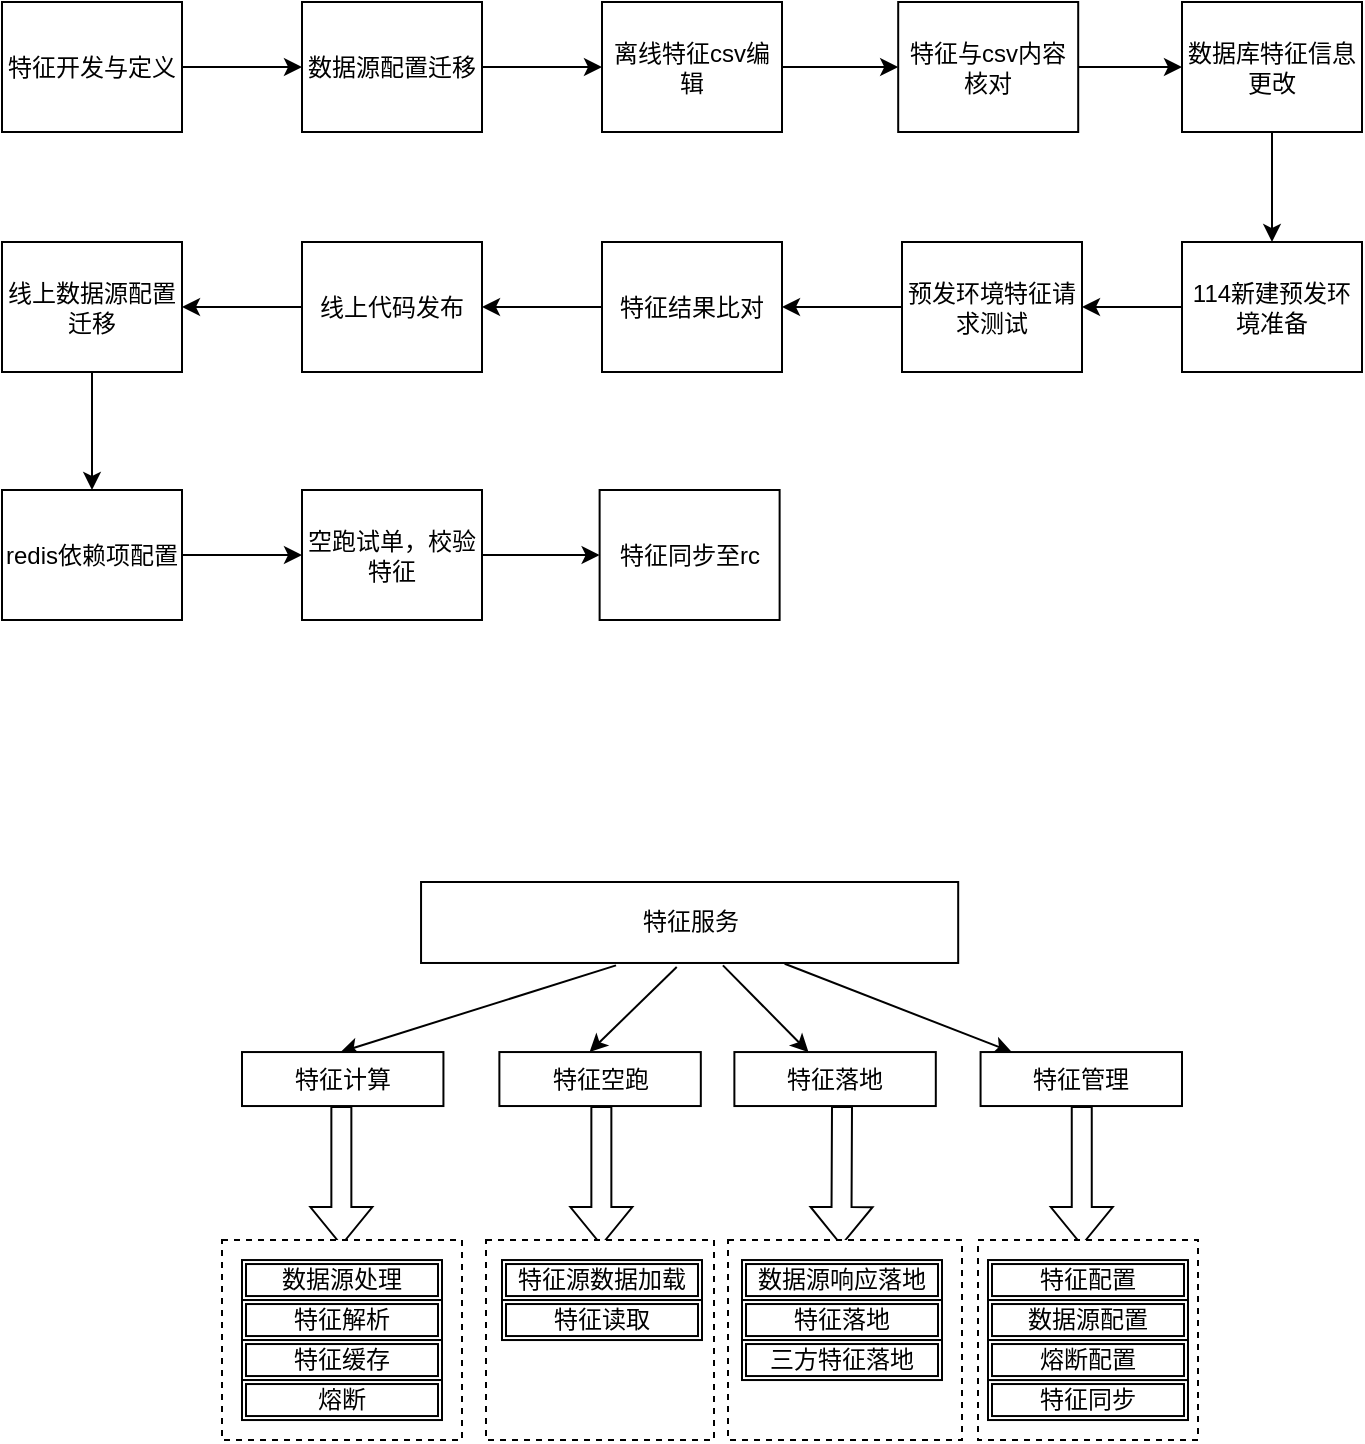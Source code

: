 <mxfile version="21.1.5" type="github">
  <diagram id="prtHgNgQTEPvFCAcTncT" name="Page-1">
    <mxGraphModel dx="948" dy="892" grid="1" gridSize="10" guides="1" tooltips="1" connect="1" arrows="1" fold="1" page="1" pageScale="1" pageWidth="827" pageHeight="1169" math="0" shadow="0">
      <root>
        <mxCell id="0" />
        <mxCell id="1" parent="0" />
        <mxCell id="gVVerqDkxgE1YXrgiJ0I-62" value="" style="shape=flexArrow;endArrow=classic;html=1;rounded=0;fontFamily=Helvetica;fontSize=12;fontColor=default;" parent="1" edge="1">
          <mxGeometry width="50" height="50" relative="1" as="geometry">
            <mxPoint x="219.68" y="1072.02" as="sourcePoint" />
            <mxPoint x="219.68" y="1142.02" as="targetPoint" />
          </mxGeometry>
        </mxCell>
        <mxCell id="gVVerqDkxgE1YXrgiJ0I-63" value="" style="shape=flexArrow;endArrow=classic;html=1;rounded=0;fontFamily=Helvetica;fontSize=12;fontColor=default;" parent="1" edge="1">
          <mxGeometry width="50" height="50" relative="1" as="geometry">
            <mxPoint x="349.68" y="1072.02" as="sourcePoint" />
            <mxPoint x="349.68" y="1142.02" as="targetPoint" />
          </mxGeometry>
        </mxCell>
        <mxCell id="gVVerqDkxgE1YXrgiJ0I-64" value="" style="shape=flexArrow;endArrow=classic;html=1;rounded=0;fontFamily=Helvetica;fontSize=12;fontColor=default;" parent="1" edge="1">
          <mxGeometry width="50" height="50" relative="1" as="geometry">
            <mxPoint x="470" y="1072.02" as="sourcePoint" />
            <mxPoint x="469.68" y="1142.02" as="targetPoint" />
          </mxGeometry>
        </mxCell>
        <mxCell id="gVVerqDkxgE1YXrgiJ0I-65" value="" style="shape=flexArrow;endArrow=classic;html=1;rounded=0;fontFamily=Helvetica;fontSize=12;fontColor=default;" parent="1" edge="1">
          <mxGeometry width="50" height="50" relative="1" as="geometry">
            <mxPoint x="589.88" y="1072.02" as="sourcePoint" />
            <mxPoint x="589.88" y="1142.02" as="targetPoint" />
          </mxGeometry>
        </mxCell>
        <mxCell id="gVVerqDkxgE1YXrgiJ0I-66" value="" style="group" parent="1" vertex="1" connectable="0">
          <mxGeometry x="160" y="1139.02" width="120" height="100" as="geometry" />
        </mxCell>
        <mxCell id="gVVerqDkxgE1YXrgiJ0I-56" value="" style="rounded=0;whiteSpace=wrap;html=1;dashed=1;" parent="gVVerqDkxgE1YXrgiJ0I-66" vertex="1">
          <mxGeometry width="120" height="100" as="geometry" />
        </mxCell>
        <mxCell id="gVVerqDkxgE1YXrgiJ0I-40" value="数据源处理" style="shape=ext;double=1;rounded=0;whiteSpace=wrap;html=1;" parent="gVVerqDkxgE1YXrgiJ0I-66" vertex="1">
          <mxGeometry x="10" y="10" width="100" height="20" as="geometry" />
        </mxCell>
        <mxCell id="gVVerqDkxgE1YXrgiJ0I-41" value="特征解析" style="shape=ext;double=1;rounded=0;whiteSpace=wrap;html=1;" parent="gVVerqDkxgE1YXrgiJ0I-66" vertex="1">
          <mxGeometry x="10" y="30" width="100" height="20" as="geometry" />
        </mxCell>
        <mxCell id="gVVerqDkxgE1YXrgiJ0I-42" value="特征缓存" style="shape=ext;double=1;rounded=0;whiteSpace=wrap;html=1;" parent="gVVerqDkxgE1YXrgiJ0I-66" vertex="1">
          <mxGeometry x="10" y="50" width="100" height="20" as="geometry" />
        </mxCell>
        <mxCell id="gVVerqDkxgE1YXrgiJ0I-43" value="熔断" style="shape=ext;double=1;rounded=0;whiteSpace=wrap;html=1;" parent="gVVerqDkxgE1YXrgiJ0I-66" vertex="1">
          <mxGeometry x="10" y="70" width="100" height="20" as="geometry" />
        </mxCell>
        <mxCell id="gVVerqDkxgE1YXrgiJ0I-67" value="" style="group" parent="1" vertex="1" connectable="0">
          <mxGeometry x="292" y="1139.02" width="114" height="100" as="geometry" />
        </mxCell>
        <mxCell id="gVVerqDkxgE1YXrgiJ0I-72" value="" style="group" parent="gVVerqDkxgE1YXrgiJ0I-67" vertex="1" connectable="0">
          <mxGeometry width="114" height="100" as="geometry" />
        </mxCell>
        <mxCell id="gVVerqDkxgE1YXrgiJ0I-59" value="" style="rounded=0;whiteSpace=wrap;html=1;dashed=1;" parent="gVVerqDkxgE1YXrgiJ0I-72" vertex="1">
          <mxGeometry width="114" height="100" as="geometry" />
        </mxCell>
        <mxCell id="gVVerqDkxgE1YXrgiJ0I-44" value="特征源数据加载" style="shape=ext;double=1;rounded=0;whiteSpace=wrap;html=1;" parent="gVVerqDkxgE1YXrgiJ0I-72" vertex="1">
          <mxGeometry x="8" y="10" width="100" height="20" as="geometry" />
        </mxCell>
        <mxCell id="gVVerqDkxgE1YXrgiJ0I-49" value="特征读取" style="shape=ext;double=1;rounded=0;whiteSpace=wrap;html=1;" parent="gVVerqDkxgE1YXrgiJ0I-72" vertex="1">
          <mxGeometry x="8" y="30" width="100" height="20" as="geometry" />
        </mxCell>
        <mxCell id="gVVerqDkxgE1YXrgiJ0I-68" value="" style="group" parent="1" vertex="1" connectable="0">
          <mxGeometry x="413" y="1139.02" width="117" height="100" as="geometry" />
        </mxCell>
        <mxCell id="gVVerqDkxgE1YXrgiJ0I-71" value="" style="group" parent="gVVerqDkxgE1YXrgiJ0I-68" vertex="1" connectable="0">
          <mxGeometry width="117" height="100" as="geometry" />
        </mxCell>
        <mxCell id="gVVerqDkxgE1YXrgiJ0I-60" value="" style="rounded=0;whiteSpace=wrap;html=1;dashed=1;" parent="gVVerqDkxgE1YXrgiJ0I-71" vertex="1">
          <mxGeometry width="117" height="100" as="geometry" />
        </mxCell>
        <mxCell id="gVVerqDkxgE1YXrgiJ0I-50" value="数据源响应落地" style="shape=ext;double=1;rounded=0;whiteSpace=wrap;html=1;" parent="gVVerqDkxgE1YXrgiJ0I-71" vertex="1">
          <mxGeometry x="7" y="10" width="100" height="20" as="geometry" />
        </mxCell>
        <mxCell id="gVVerqDkxgE1YXrgiJ0I-51" value="特征落地" style="shape=ext;double=1;rounded=0;whiteSpace=wrap;html=1;" parent="gVVerqDkxgE1YXrgiJ0I-71" vertex="1">
          <mxGeometry x="7" y="30" width="100" height="20" as="geometry" />
        </mxCell>
        <mxCell id="gVVerqDkxgE1YXrgiJ0I-52" value="三方特征落地" style="shape=ext;double=1;rounded=0;whiteSpace=wrap;html=1;" parent="gVVerqDkxgE1YXrgiJ0I-71" vertex="1">
          <mxGeometry x="7" y="50" width="100" height="20" as="geometry" />
        </mxCell>
        <mxCell id="gVVerqDkxgE1YXrgiJ0I-70" value="" style="group" parent="1" vertex="1" connectable="0">
          <mxGeometry x="538" y="1139.02" width="110" height="100" as="geometry" />
        </mxCell>
        <mxCell id="gVVerqDkxgE1YXrgiJ0I-61" value="" style="rounded=0;whiteSpace=wrap;html=1;dashed=1;" parent="gVVerqDkxgE1YXrgiJ0I-70" vertex="1">
          <mxGeometry width="110" height="100" as="geometry" />
        </mxCell>
        <mxCell id="gVVerqDkxgE1YXrgiJ0I-45" value="特征配置" style="shape=ext;double=1;rounded=0;whiteSpace=wrap;html=1;" parent="gVVerqDkxgE1YXrgiJ0I-70" vertex="1">
          <mxGeometry x="5" y="10" width="100" height="20" as="geometry" />
        </mxCell>
        <mxCell id="gVVerqDkxgE1YXrgiJ0I-46" value="数据源配置" style="shape=ext;double=1;rounded=0;whiteSpace=wrap;html=1;" parent="gVVerqDkxgE1YXrgiJ0I-70" vertex="1">
          <mxGeometry x="5" y="30" width="100" height="20" as="geometry" />
        </mxCell>
        <mxCell id="gVVerqDkxgE1YXrgiJ0I-47" value="特征同步" style="shape=ext;double=1;rounded=0;whiteSpace=wrap;html=1;" parent="gVVerqDkxgE1YXrgiJ0I-70" vertex="1">
          <mxGeometry x="5" y="70" width="100" height="20" as="geometry" />
        </mxCell>
        <mxCell id="gVVerqDkxgE1YXrgiJ0I-48" value="熔断配置" style="shape=ext;double=1;rounded=0;whiteSpace=wrap;html=1;" parent="gVVerqDkxgE1YXrgiJ0I-70" vertex="1">
          <mxGeometry x="5" y="50" width="100" height="20" as="geometry" />
        </mxCell>
        <mxCell id="gVVerqDkxgE1YXrgiJ0I-6" value="特征服务" style="rounded=0;whiteSpace=wrap;html=1;" parent="1" vertex="1">
          <mxGeometry x="259.524" y="959.999" width="268.571" height="40.49" as="geometry" />
        </mxCell>
        <mxCell id="gVVerqDkxgE1YXrgiJ0I-7" value="" style="endArrow=classic;html=1;rounded=0;entryX=0.5;entryY=0;entryDx=0;entryDy=0;exitX=0.363;exitY=1.029;exitDx=0;exitDy=0;exitPerimeter=0;" parent="1" source="gVVerqDkxgE1YXrgiJ0I-6" edge="1">
          <mxGeometry width="50" height="50" relative="1" as="geometry">
            <mxPoint x="291.976" y="1000.489" as="sourcePoint" />
            <mxPoint x="219.238" y="1045.027" as="targetPoint" />
          </mxGeometry>
        </mxCell>
        <mxCell id="gVVerqDkxgE1YXrgiJ0I-8" value="" style="endArrow=classic;html=1;rounded=0;exitX=0.476;exitY=1.049;exitDx=0;exitDy=0;entryX=0.448;entryY=-0.003;entryDx=0;entryDy=0;entryPerimeter=0;exitPerimeter=0;" parent="1" source="gVVerqDkxgE1YXrgiJ0I-6" target="gVVerqDkxgE1YXrgiJ0I-11" edge="1">
          <mxGeometry width="50" height="50" relative="1" as="geometry">
            <mxPoint x="343.128" y="973.496" as="sourcePoint" />
            <mxPoint x="343.128" y="1054.475" as="targetPoint" />
          </mxGeometry>
        </mxCell>
        <mxCell id="gVVerqDkxgE1YXrgiJ0I-9" value="" style="endArrow=classic;html=1;rounded=0;exitX=0.562;exitY=1.029;exitDx=0;exitDy=0;exitPerimeter=0;" parent="1" source="gVVerqDkxgE1YXrgiJ0I-6" target="gVVerqDkxgE1YXrgiJ0I-12" edge="1">
          <mxGeometry width="50" height="50" relative="1" as="geometry">
            <mxPoint x="405" y="1000.489" as="sourcePoint" />
            <mxPoint x="449.762" y="1081.468" as="targetPoint" />
          </mxGeometry>
        </mxCell>
        <mxCell id="gVVerqDkxgE1YXrgiJ0I-10" value="特征计算" style="rounded=0;whiteSpace=wrap;html=1;" parent="1" vertex="1">
          <mxGeometry x="170" y="1045.027" width="100.714" height="26.993" as="geometry" />
        </mxCell>
        <mxCell id="gVVerqDkxgE1YXrgiJ0I-11" value="特征空跑" style="rounded=0;whiteSpace=wrap;html=1;" parent="1" vertex="1">
          <mxGeometry x="298.69" y="1045.027" width="100.714" height="26.993" as="geometry" />
        </mxCell>
        <mxCell id="gVVerqDkxgE1YXrgiJ0I-12" value="特征落地" style="rounded=0;whiteSpace=wrap;html=1;" parent="1" vertex="1">
          <mxGeometry x="416.19" y="1045.027" width="100.714" height="26.993" as="geometry" />
        </mxCell>
        <mxCell id="gVVerqDkxgE1YXrgiJ0I-19" value="" style="endArrow=classic;html=1;rounded=0;exitX=0.677;exitY=1.01;exitDx=0;exitDy=0;exitPerimeter=0;" parent="1" source="gVVerqDkxgE1YXrgiJ0I-6" target="gVVerqDkxgE1YXrgiJ0I-20" edge="1">
          <mxGeometry width="50" height="50" relative="1" as="geometry">
            <mxPoint x="516.905" y="1000.489" as="sourcePoint" />
            <mxPoint x="561.667" y="1081.468" as="targetPoint" />
          </mxGeometry>
        </mxCell>
        <mxCell id="gVVerqDkxgE1YXrgiJ0I-20" value="特征管理" style="rounded=0;whiteSpace=wrap;html=1;" parent="1" vertex="1">
          <mxGeometry x="539.286" y="1045.027" width="100.714" height="26.993" as="geometry" />
        </mxCell>
        <mxCell id="hQXls3j6ETUh1LhzFWIh-14" value="" style="edgeStyle=orthogonalEdgeStyle;rounded=0;orthogonalLoop=1;jettySize=auto;html=1;" edge="1" parent="1" source="hQXls3j6ETUh1LhzFWIh-1" target="hQXls3j6ETUh1LhzFWIh-2">
          <mxGeometry relative="1" as="geometry" />
        </mxCell>
        <mxCell id="hQXls3j6ETUh1LhzFWIh-1" value="特征开发与定义" style="rounded=0;whiteSpace=wrap;html=1;fontFamily=Helvetica;fontSize=12;fontColor=#000000;align=center;" vertex="1" parent="1">
          <mxGeometry x="50" y="520" width="90" height="65" as="geometry" />
        </mxCell>
        <mxCell id="hQXls3j6ETUh1LhzFWIh-15" value="" style="edgeStyle=orthogonalEdgeStyle;rounded=0;orthogonalLoop=1;jettySize=auto;html=1;" edge="1" parent="1" source="hQXls3j6ETUh1LhzFWIh-2" target="hQXls3j6ETUh1LhzFWIh-3">
          <mxGeometry relative="1" as="geometry" />
        </mxCell>
        <mxCell id="hQXls3j6ETUh1LhzFWIh-2" value="数据源配置迁移" style="rounded=0;whiteSpace=wrap;html=1;fontFamily=Helvetica;fontSize=12;fontColor=#000000;align=center;" vertex="1" parent="1">
          <mxGeometry x="200" y="520" width="90" height="65" as="geometry" />
        </mxCell>
        <mxCell id="hQXls3j6ETUh1LhzFWIh-16" value="" style="edgeStyle=orthogonalEdgeStyle;rounded=0;orthogonalLoop=1;jettySize=auto;html=1;" edge="1" parent="1" source="hQXls3j6ETUh1LhzFWIh-3" target="hQXls3j6ETUh1LhzFWIh-4">
          <mxGeometry relative="1" as="geometry" />
        </mxCell>
        <mxCell id="hQXls3j6ETUh1LhzFWIh-3" value="离线特征csv编辑" style="rounded=0;whiteSpace=wrap;html=1;fontFamily=Helvetica;fontSize=12;fontColor=#000000;align=center;" vertex="1" parent="1">
          <mxGeometry x="350" y="520" width="90" height="65" as="geometry" />
        </mxCell>
        <mxCell id="hQXls3j6ETUh1LhzFWIh-17" value="" style="edgeStyle=orthogonalEdgeStyle;rounded=0;orthogonalLoop=1;jettySize=auto;html=1;" edge="1" parent="1" source="hQXls3j6ETUh1LhzFWIh-4" target="hQXls3j6ETUh1LhzFWIh-5">
          <mxGeometry relative="1" as="geometry" />
        </mxCell>
        <mxCell id="hQXls3j6ETUh1LhzFWIh-4" value="特征与csv内容核对" style="rounded=0;whiteSpace=wrap;html=1;fontFamily=Helvetica;fontSize=12;fontColor=#000000;align=center;" vertex="1" parent="1">
          <mxGeometry x="498.1" y="520" width="90" height="65" as="geometry" />
        </mxCell>
        <mxCell id="hQXls3j6ETUh1LhzFWIh-18" value="" style="edgeStyle=orthogonalEdgeStyle;rounded=0;orthogonalLoop=1;jettySize=auto;html=1;" edge="1" parent="1" source="hQXls3j6ETUh1LhzFWIh-5" target="hQXls3j6ETUh1LhzFWIh-6">
          <mxGeometry relative="1" as="geometry" />
        </mxCell>
        <mxCell id="hQXls3j6ETUh1LhzFWIh-5" value="数据库特征信息更改" style="rounded=0;whiteSpace=wrap;html=1;fontFamily=Helvetica;fontSize=12;fontColor=#000000;align=center;" vertex="1" parent="1">
          <mxGeometry x="640" y="520" width="90" height="65" as="geometry" />
        </mxCell>
        <mxCell id="hQXls3j6ETUh1LhzFWIh-19" value="" style="edgeStyle=orthogonalEdgeStyle;rounded=0;orthogonalLoop=1;jettySize=auto;html=1;" edge="1" parent="1" source="hQXls3j6ETUh1LhzFWIh-6" target="hQXls3j6ETUh1LhzFWIh-7">
          <mxGeometry relative="1" as="geometry" />
        </mxCell>
        <mxCell id="hQXls3j6ETUh1LhzFWIh-6" value="114新建预发环境准备" style="rounded=0;whiteSpace=wrap;html=1;fontFamily=Helvetica;fontSize=12;fontColor=#000000;align=center;" vertex="1" parent="1">
          <mxGeometry x="640" y="640" width="90" height="65" as="geometry" />
        </mxCell>
        <mxCell id="hQXls3j6ETUh1LhzFWIh-20" value="" style="edgeStyle=orthogonalEdgeStyle;rounded=0;orthogonalLoop=1;jettySize=auto;html=1;" edge="1" parent="1" source="hQXls3j6ETUh1LhzFWIh-7" target="hQXls3j6ETUh1LhzFWIh-8">
          <mxGeometry relative="1" as="geometry" />
        </mxCell>
        <mxCell id="hQXls3j6ETUh1LhzFWIh-7" value="预发环境特征请求测试" style="rounded=0;whiteSpace=wrap;html=1;fontFamily=Helvetica;fontSize=12;fontColor=#000000;align=center;" vertex="1" parent="1">
          <mxGeometry x="500" y="640" width="90" height="65" as="geometry" />
        </mxCell>
        <mxCell id="hQXls3j6ETUh1LhzFWIh-21" value="" style="edgeStyle=orthogonalEdgeStyle;rounded=0;orthogonalLoop=1;jettySize=auto;html=1;" edge="1" parent="1" source="hQXls3j6ETUh1LhzFWIh-8" target="hQXls3j6ETUh1LhzFWIh-9">
          <mxGeometry relative="1" as="geometry" />
        </mxCell>
        <mxCell id="hQXls3j6ETUh1LhzFWIh-8" value="特征结果比对" style="rounded=0;whiteSpace=wrap;html=1;fontFamily=Helvetica;fontSize=12;fontColor=#000000;align=center;" vertex="1" parent="1">
          <mxGeometry x="350" y="640" width="90" height="65" as="geometry" />
        </mxCell>
        <mxCell id="hQXls3j6ETUh1LhzFWIh-22" value="" style="edgeStyle=orthogonalEdgeStyle;rounded=0;orthogonalLoop=1;jettySize=auto;html=1;" edge="1" parent="1" source="hQXls3j6ETUh1LhzFWIh-9" target="hQXls3j6ETUh1LhzFWIh-10">
          <mxGeometry relative="1" as="geometry" />
        </mxCell>
        <mxCell id="hQXls3j6ETUh1LhzFWIh-9" value="线上代码发布" style="rounded=0;whiteSpace=wrap;html=1;fontFamily=Helvetica;fontSize=12;fontColor=#000000;align=center;" vertex="1" parent="1">
          <mxGeometry x="200" y="640" width="90" height="65" as="geometry" />
        </mxCell>
        <mxCell id="hQXls3j6ETUh1LhzFWIh-23" value="" style="edgeStyle=orthogonalEdgeStyle;rounded=0;orthogonalLoop=1;jettySize=auto;html=1;" edge="1" parent="1" source="hQXls3j6ETUh1LhzFWIh-10" target="hQXls3j6ETUh1LhzFWIh-11">
          <mxGeometry relative="1" as="geometry" />
        </mxCell>
        <mxCell id="hQXls3j6ETUh1LhzFWIh-10" value="线上数据源配置迁移" style="rounded=0;whiteSpace=wrap;html=1;fontFamily=Helvetica;fontSize=12;fontColor=#000000;align=center;" vertex="1" parent="1">
          <mxGeometry x="50" y="640" width="90" height="65" as="geometry" />
        </mxCell>
        <mxCell id="hQXls3j6ETUh1LhzFWIh-24" value="" style="edgeStyle=orthogonalEdgeStyle;rounded=0;orthogonalLoop=1;jettySize=auto;html=1;" edge="1" parent="1" source="hQXls3j6ETUh1LhzFWIh-11" target="hQXls3j6ETUh1LhzFWIh-12">
          <mxGeometry relative="1" as="geometry" />
        </mxCell>
        <mxCell id="hQXls3j6ETUh1LhzFWIh-11" value="redis依赖项配置" style="rounded=0;whiteSpace=wrap;html=1;fontFamily=Helvetica;fontSize=12;fontColor=#000000;align=center;" vertex="1" parent="1">
          <mxGeometry x="50" y="764" width="90" height="65" as="geometry" />
        </mxCell>
        <mxCell id="hQXls3j6ETUh1LhzFWIh-25" value="" style="edgeStyle=orthogonalEdgeStyle;rounded=0;orthogonalLoop=1;jettySize=auto;html=1;" edge="1" parent="1" source="hQXls3j6ETUh1LhzFWIh-12" target="hQXls3j6ETUh1LhzFWIh-13">
          <mxGeometry relative="1" as="geometry" />
        </mxCell>
        <mxCell id="hQXls3j6ETUh1LhzFWIh-12" value="空跑试单，校验特征" style="rounded=0;whiteSpace=wrap;html=1;fontFamily=Helvetica;fontSize=12;fontColor=#000000;align=center;" vertex="1" parent="1">
          <mxGeometry x="200" y="764" width="90" height="65" as="geometry" />
        </mxCell>
        <mxCell id="hQXls3j6ETUh1LhzFWIh-13" value="特征同步至rc" style="rounded=0;whiteSpace=wrap;html=1;fontFamily=Helvetica;fontSize=12;fontColor=#000000;align=center;" vertex="1" parent="1">
          <mxGeometry x="348.81" y="764" width="90" height="65" as="geometry" />
        </mxCell>
      </root>
    </mxGraphModel>
  </diagram>
</mxfile>
